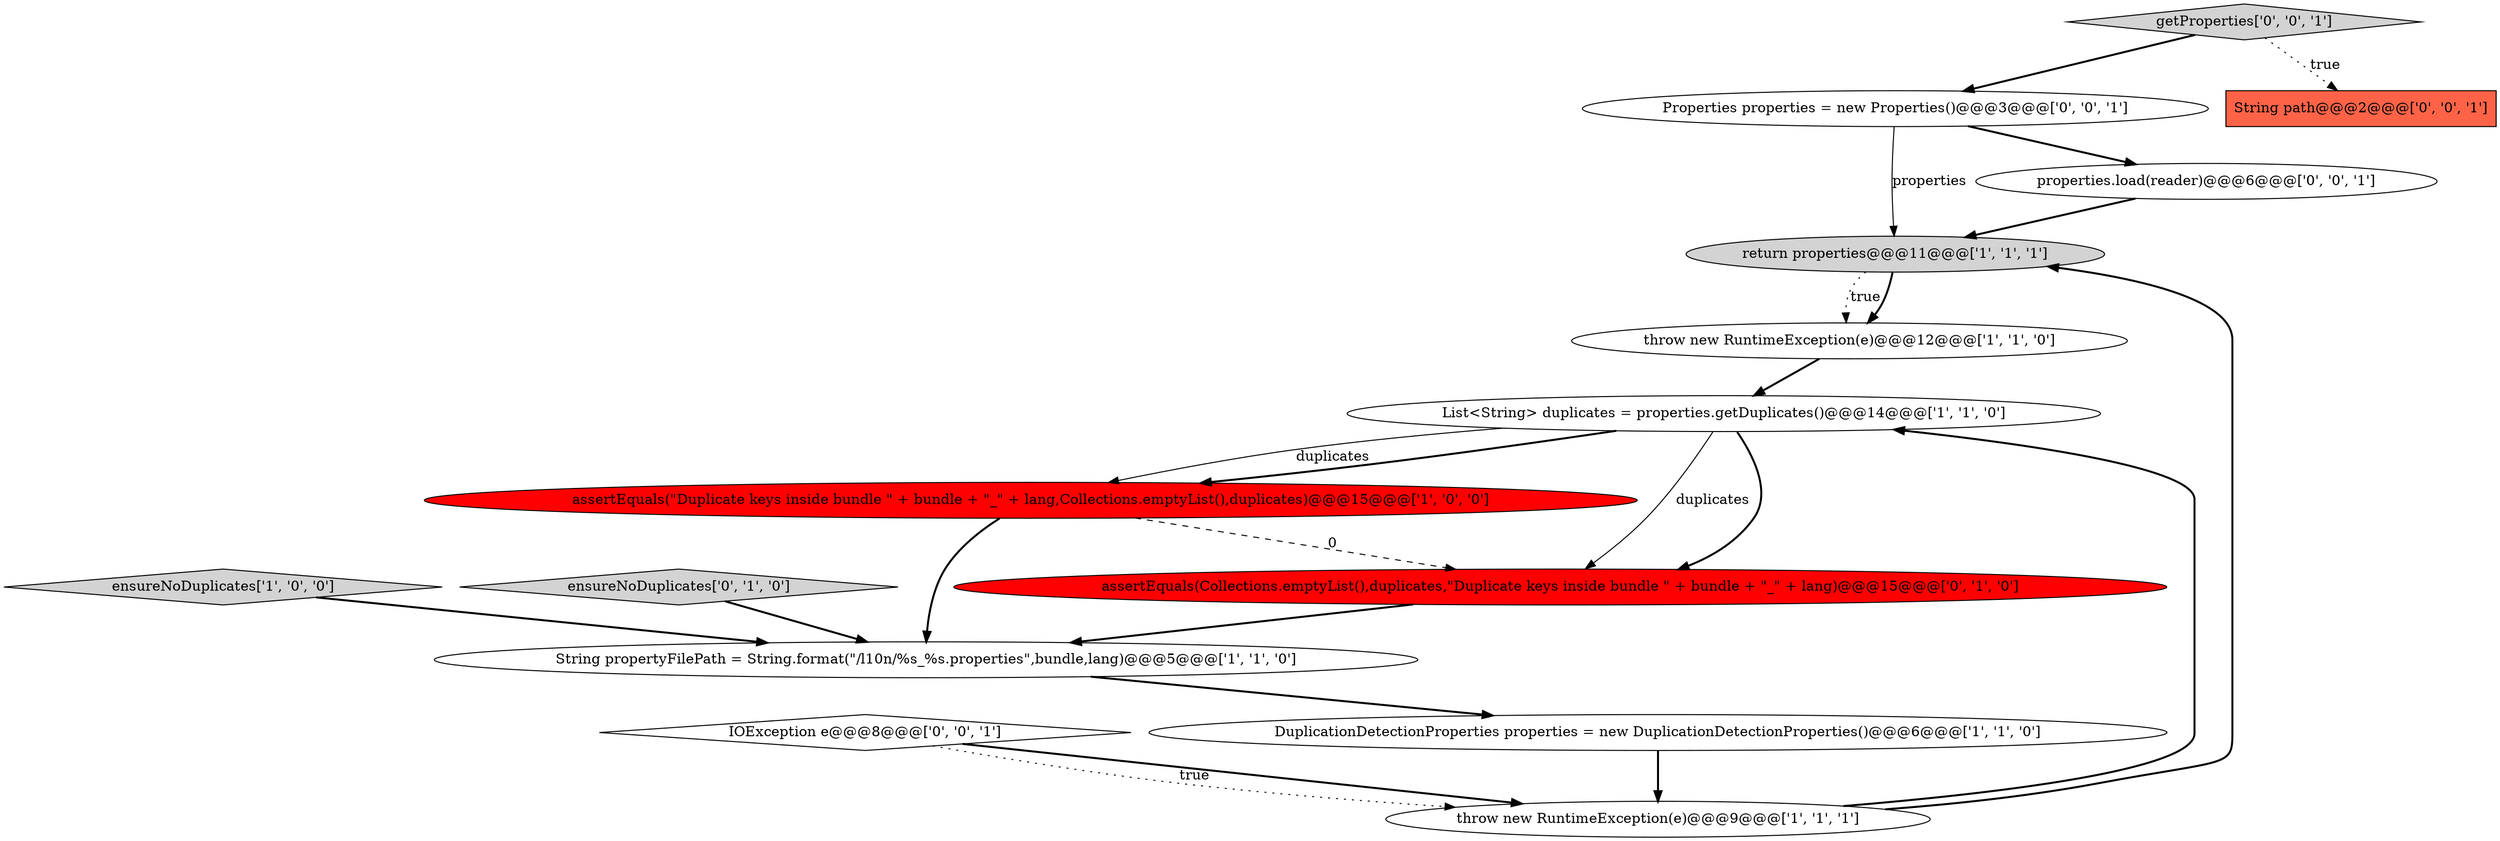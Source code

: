 digraph {
14 [style = filled, label = "Properties properties = new Properties()@@@3@@@['0', '0', '1']", fillcolor = white, shape = ellipse image = "AAA0AAABBB3BBB"];
11 [style = filled, label = "IOException e@@@8@@@['0', '0', '1']", fillcolor = white, shape = diamond image = "AAA0AAABBB3BBB"];
3 [style = filled, label = "DuplicationDetectionProperties properties = new DuplicationDetectionProperties()@@@6@@@['1', '1', '0']", fillcolor = white, shape = ellipse image = "AAA0AAABBB1BBB"];
5 [style = filled, label = "return properties@@@11@@@['1', '1', '1']", fillcolor = lightgray, shape = ellipse image = "AAA0AAABBB1BBB"];
0 [style = filled, label = "throw new RuntimeException(e)@@@9@@@['1', '1', '1']", fillcolor = white, shape = ellipse image = "AAA0AAABBB1BBB"];
1 [style = filled, label = "throw new RuntimeException(e)@@@12@@@['1', '1', '0']", fillcolor = white, shape = ellipse image = "AAA0AAABBB1BBB"];
4 [style = filled, label = "List<String> duplicates = properties.getDuplicates()@@@14@@@['1', '1', '0']", fillcolor = white, shape = ellipse image = "AAA0AAABBB1BBB"];
13 [style = filled, label = "getProperties['0', '0', '1']", fillcolor = lightgray, shape = diamond image = "AAA0AAABBB3BBB"];
7 [style = filled, label = "assertEquals(\"Duplicate keys inside bundle \" + bundle + \"_\" + lang,Collections.emptyList(),duplicates)@@@15@@@['1', '0', '0']", fillcolor = red, shape = ellipse image = "AAA1AAABBB1BBB"];
8 [style = filled, label = "assertEquals(Collections.emptyList(),duplicates,\"Duplicate keys inside bundle \" + bundle + \"_\" + lang)@@@15@@@['0', '1', '0']", fillcolor = red, shape = ellipse image = "AAA1AAABBB2BBB"];
6 [style = filled, label = "String propertyFilePath = String.format(\"/l10n/%s_%s.properties\",bundle,lang)@@@5@@@['1', '1', '0']", fillcolor = white, shape = ellipse image = "AAA0AAABBB1BBB"];
10 [style = filled, label = "String path@@@2@@@['0', '0', '1']", fillcolor = tomato, shape = box image = "AAA0AAABBB3BBB"];
12 [style = filled, label = "properties.load(reader)@@@6@@@['0', '0', '1']", fillcolor = white, shape = ellipse image = "AAA0AAABBB3BBB"];
2 [style = filled, label = "ensureNoDuplicates['1', '0', '0']", fillcolor = lightgray, shape = diamond image = "AAA0AAABBB1BBB"];
9 [style = filled, label = "ensureNoDuplicates['0', '1', '0']", fillcolor = lightgray, shape = diamond image = "AAA0AAABBB2BBB"];
6->3 [style = bold, label=""];
1->4 [style = bold, label=""];
4->7 [style = solid, label="duplicates"];
12->5 [style = bold, label=""];
2->6 [style = bold, label=""];
5->1 [style = dotted, label="true"];
7->8 [style = dashed, label="0"];
4->8 [style = solid, label="duplicates"];
8->6 [style = bold, label=""];
13->10 [style = dotted, label="true"];
4->7 [style = bold, label=""];
3->0 [style = bold, label=""];
9->6 [style = bold, label=""];
5->1 [style = bold, label=""];
11->0 [style = bold, label=""];
0->4 [style = bold, label=""];
11->0 [style = dotted, label="true"];
14->12 [style = bold, label=""];
7->6 [style = bold, label=""];
4->8 [style = bold, label=""];
13->14 [style = bold, label=""];
14->5 [style = solid, label="properties"];
0->5 [style = bold, label=""];
}
